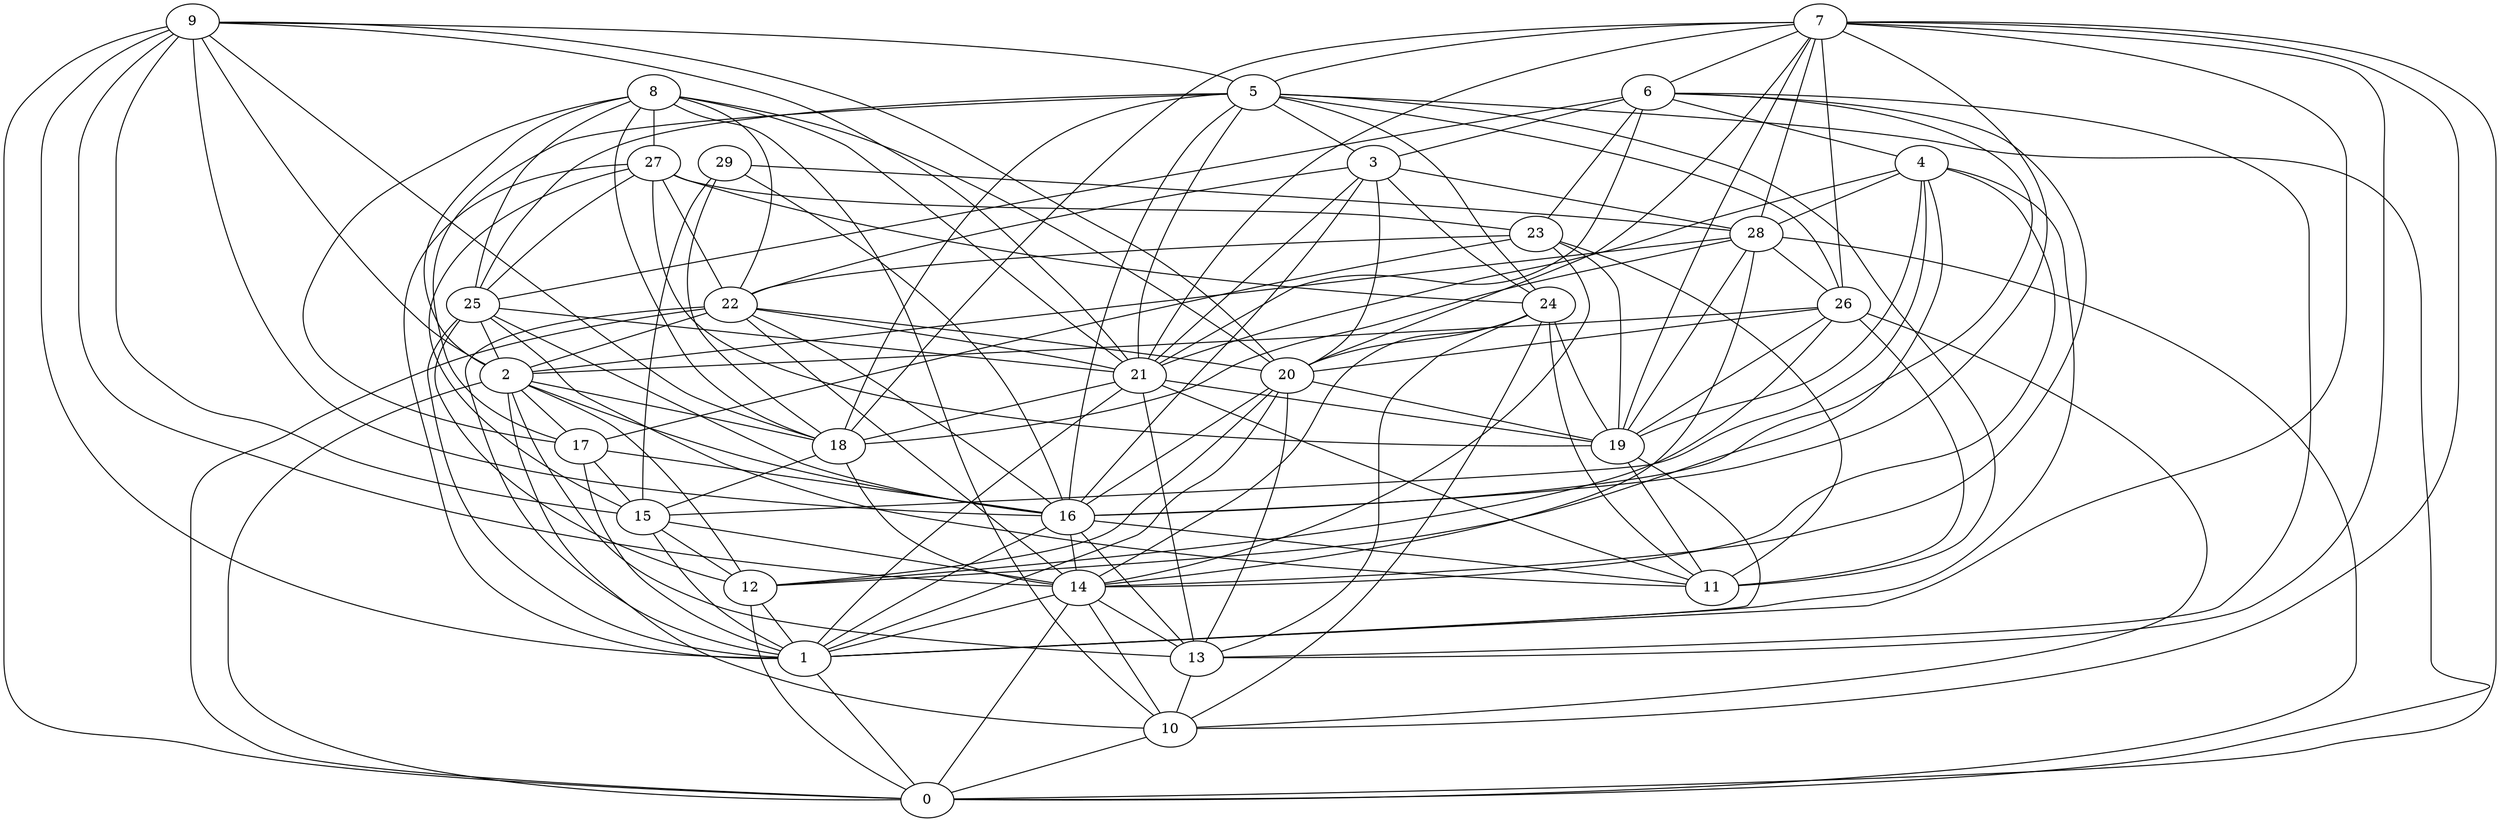 digraph GG_graph {

subgraph G_graph {
edge [color = black]
"26" -> "11" [dir = none]
"26" -> "19" [dir = none]
"26" -> "2" [dir = none]
"14" -> "0" [dir = none]
"14" -> "10" [dir = none]
"28" -> "18" [dir = none]
"28" -> "14" [dir = none]
"9" -> "1" [dir = none]
"9" -> "21" [dir = none]
"9" -> "16" [dir = none]
"22" -> "14" [dir = none]
"22" -> "20" [dir = none]
"22" -> "2" [dir = none]
"22" -> "1" [dir = none]
"17" -> "1" [dir = none]
"16" -> "13" [dir = none]
"16" -> "14" [dir = none]
"16" -> "1" [dir = none]
"7" -> "6" [dir = none]
"7" -> "10" [dir = none]
"7" -> "21" [dir = none]
"7" -> "16" [dir = none]
"7" -> "18" [dir = none]
"7" -> "5" [dir = none]
"7" -> "13" [dir = none]
"7" -> "26" [dir = none]
"27" -> "23" [dir = none]
"27" -> "25" [dir = none]
"15" -> "12" [dir = none]
"15" -> "1" [dir = none]
"29" -> "15" [dir = none]
"29" -> "16" [dir = none]
"13" -> "10" [dir = none]
"20" -> "16" [dir = none]
"8" -> "25" [dir = none]
"8" -> "18" [dir = none]
"5" -> "26" [dir = none]
"5" -> "18" [dir = none]
"5" -> "21" [dir = none]
"5" -> "11" [dir = none]
"5" -> "25" [dir = none]
"23" -> "22" [dir = none]
"23" -> "11" [dir = none]
"19" -> "11" [dir = none]
"3" -> "22" [dir = none]
"6" -> "4" [dir = none]
"6" -> "3" [dir = none]
"6" -> "23" [dir = none]
"24" -> "13" [dir = none]
"24" -> "11" [dir = none]
"4" -> "28" [dir = none]
"12" -> "0" [dir = none]
"25" -> "12" [dir = none]
"2" -> "17" [dir = none]
"2" -> "12" [dir = none]
"2" -> "0" [dir = none]
"2" -> "10" [dir = none]
"2" -> "16" [dir = none]
"25" -> "2" [dir = none]
"24" -> "10" [dir = none]
"21" -> "11" [dir = none]
"21" -> "1" [dir = none]
"8" -> "20" [dir = none]
"2" -> "18" [dir = none]
"28" -> "19" [dir = none]
"29" -> "18" [dir = none]
"7" -> "20" [dir = none]
"7" -> "19" [dir = none]
"9" -> "14" [dir = none]
"8" -> "21" [dir = none]
"9" -> "5" [dir = none]
"24" -> "20" [dir = none]
"17" -> "16" [dir = none]
"4" -> "19" [dir = none]
"4" -> "15" [dir = none]
"6" -> "13" [dir = none]
"7" -> "1" [dir = none]
"27" -> "24" [dir = none]
"14" -> "1" [dir = none]
"8" -> "10" [dir = none]
"3" -> "28" [dir = none]
"21" -> "13" [dir = none]
"19" -> "1" [dir = none]
"16" -> "11" [dir = none]
"24" -> "19" [dir = none]
"24" -> "14" [dir = none]
"25" -> "1" [dir = none]
"4" -> "14" [dir = none]
"22" -> "0" [dir = none]
"20" -> "13" [dir = none]
"18" -> "15" [dir = none]
"25" -> "16" [dir = none]
"27" -> "19" [dir = none]
"7" -> "0" [dir = none]
"9" -> "20" [dir = none]
"4" -> "1" [dir = none]
"20" -> "12" [dir = none]
"20" -> "19" [dir = none]
"9" -> "18" [dir = none]
"27" -> "1" [dir = none]
"5" -> "24" [dir = none]
"9" -> "0" [dir = none]
"2" -> "13" [dir = none]
"29" -> "28" [dir = none]
"12" -> "1" [dir = none]
"5" -> "0" [dir = none]
"6" -> "14" [dir = none]
"6" -> "21" [dir = none]
"9" -> "15" [dir = none]
"4" -> "12" [dir = none]
"26" -> "12" [dir = none]
"8" -> "17" [dir = none]
"25" -> "11" [dir = none]
"22" -> "16" [dir = none]
"26" -> "10" [dir = none]
"8" -> "22" [dir = none]
"3" -> "16" [dir = none]
"23" -> "14" [dir = none]
"22" -> "21" [dir = none]
"26" -> "20" [dir = none]
"8" -> "27" [dir = none]
"1" -> "0" [dir = none]
"10" -> "0" [dir = none]
"23" -> "19" [dir = none]
"17" -> "15" [dir = none]
"25" -> "21" [dir = none]
"5" -> "17" [dir = none]
"15" -> "14" [dir = none]
"18" -> "14" [dir = none]
"14" -> "13" [dir = none]
"28" -> "26" [dir = none]
"27" -> "22" [dir = none]
"5" -> "3" [dir = none]
"6" -> "16" [dir = none]
"9" -> "2" [dir = none]
"27" -> "15" [dir = none]
"21" -> "18" [dir = none]
"21" -> "19" [dir = none]
"20" -> "1" [dir = none]
"8" -> "2" [dir = none]
"7" -> "28" [dir = none]
"5" -> "16" [dir = none]
"28" -> "0" [dir = none]
"28" -> "2" [dir = none]
"3" -> "24" [dir = none]
"3" -> "21" [dir = none]
"4" -> "21" [dir = none]
"23" -> "17" [dir = none]
"6" -> "25" [dir = none]
"3" -> "20" [dir = none]
}

}
